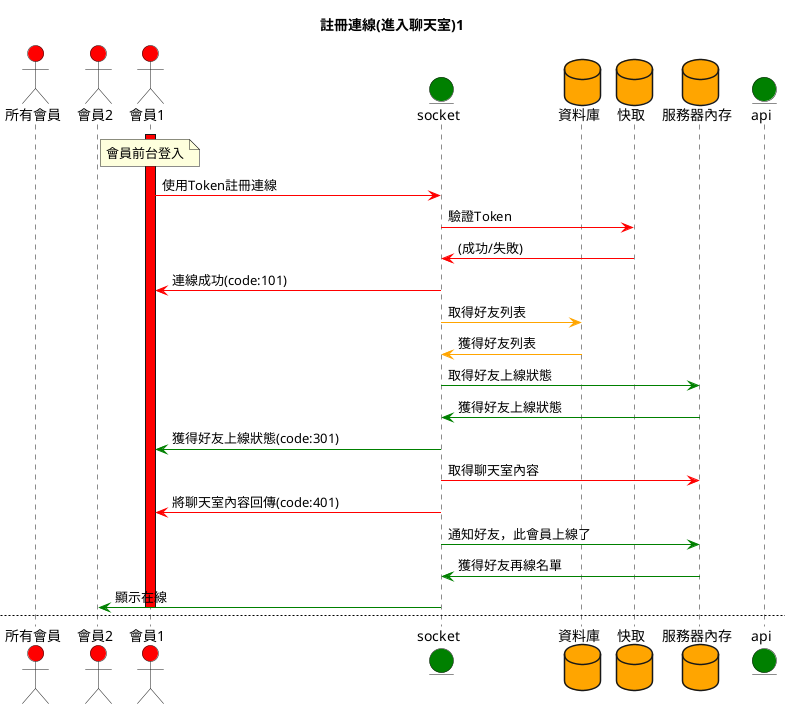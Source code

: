 @startuml

actor 所有會員 as AllUser #red
actor 會員2 as user2 #red
actor 會員1 as user1 #red
entity socket as socket #green
database 資料庫 as db #orange
database 快取 as redis #orange
database 服務器內存 as model #orange
entity api as server #green


' 1. 先回傳結果再將好友301、聊天室401內容分別回傳
' 2. 如果執行成功回傳結果101內包含好友資訊、對話內容，失敗則回傳ErrorCode。
title 註冊連線(進入聊天室)1
activate user1 #red
note over user1 : 會員前台登入
user1-[#red]>socket : 使用Token註冊連線
socket-[#red]>redis : 驗證Token
redis-[#red]> socket: (成功/失敗)
socket-[#red]>user1 : 連線成功(code:101)

socket-[#orange]>db : 取得好友列表
db-[#orange]>socket : 獲得好友列表

socket-[#green]>model : 取得好友上線狀態
model-[#green]>socket : 獲得好友上線狀態
socket-[#green]>user1 : 獲得好友上線狀態(code:301)

socket-[#red]>model : 取得聊天室內容
socket-[#red]>user1 : 將聊天室內容回傳(code:401)

socket-[#green]>model : 通知好友，此會員上線了
model-[#green]>socket : 獲得好友再線名單
socket-[#green]>user2 : 顯示在線
deactivate user1




' 1.如果執行成功是否直接回傳對話內容?(廣播需排除自己)
newpage 發送訊息
user1-[#green]>socket : 發送聊天訊息
note over socket : 驗證Code,PlayerInfo
socket-[#orange]>user1 : (成功/失敗)
socket-[#orange]>AllUser : 廣播



newpage 加好友
user1-[#green]>socket : 發送加好友請求(Code、MemberID)
note over socket : 驗證Code,PlayerInfo
socket-[#green]>db : 新增好友
db-[#green]>socket: 新增好友(成功/失敗)
socket-[#green]>model: 檢查好友上線狀態
model-[#green]>socket: 上線/離線
socket-[#orange]>user1 : 加好友請求(成功新增好友列表(上線狀態)/失敗)

@enduml


